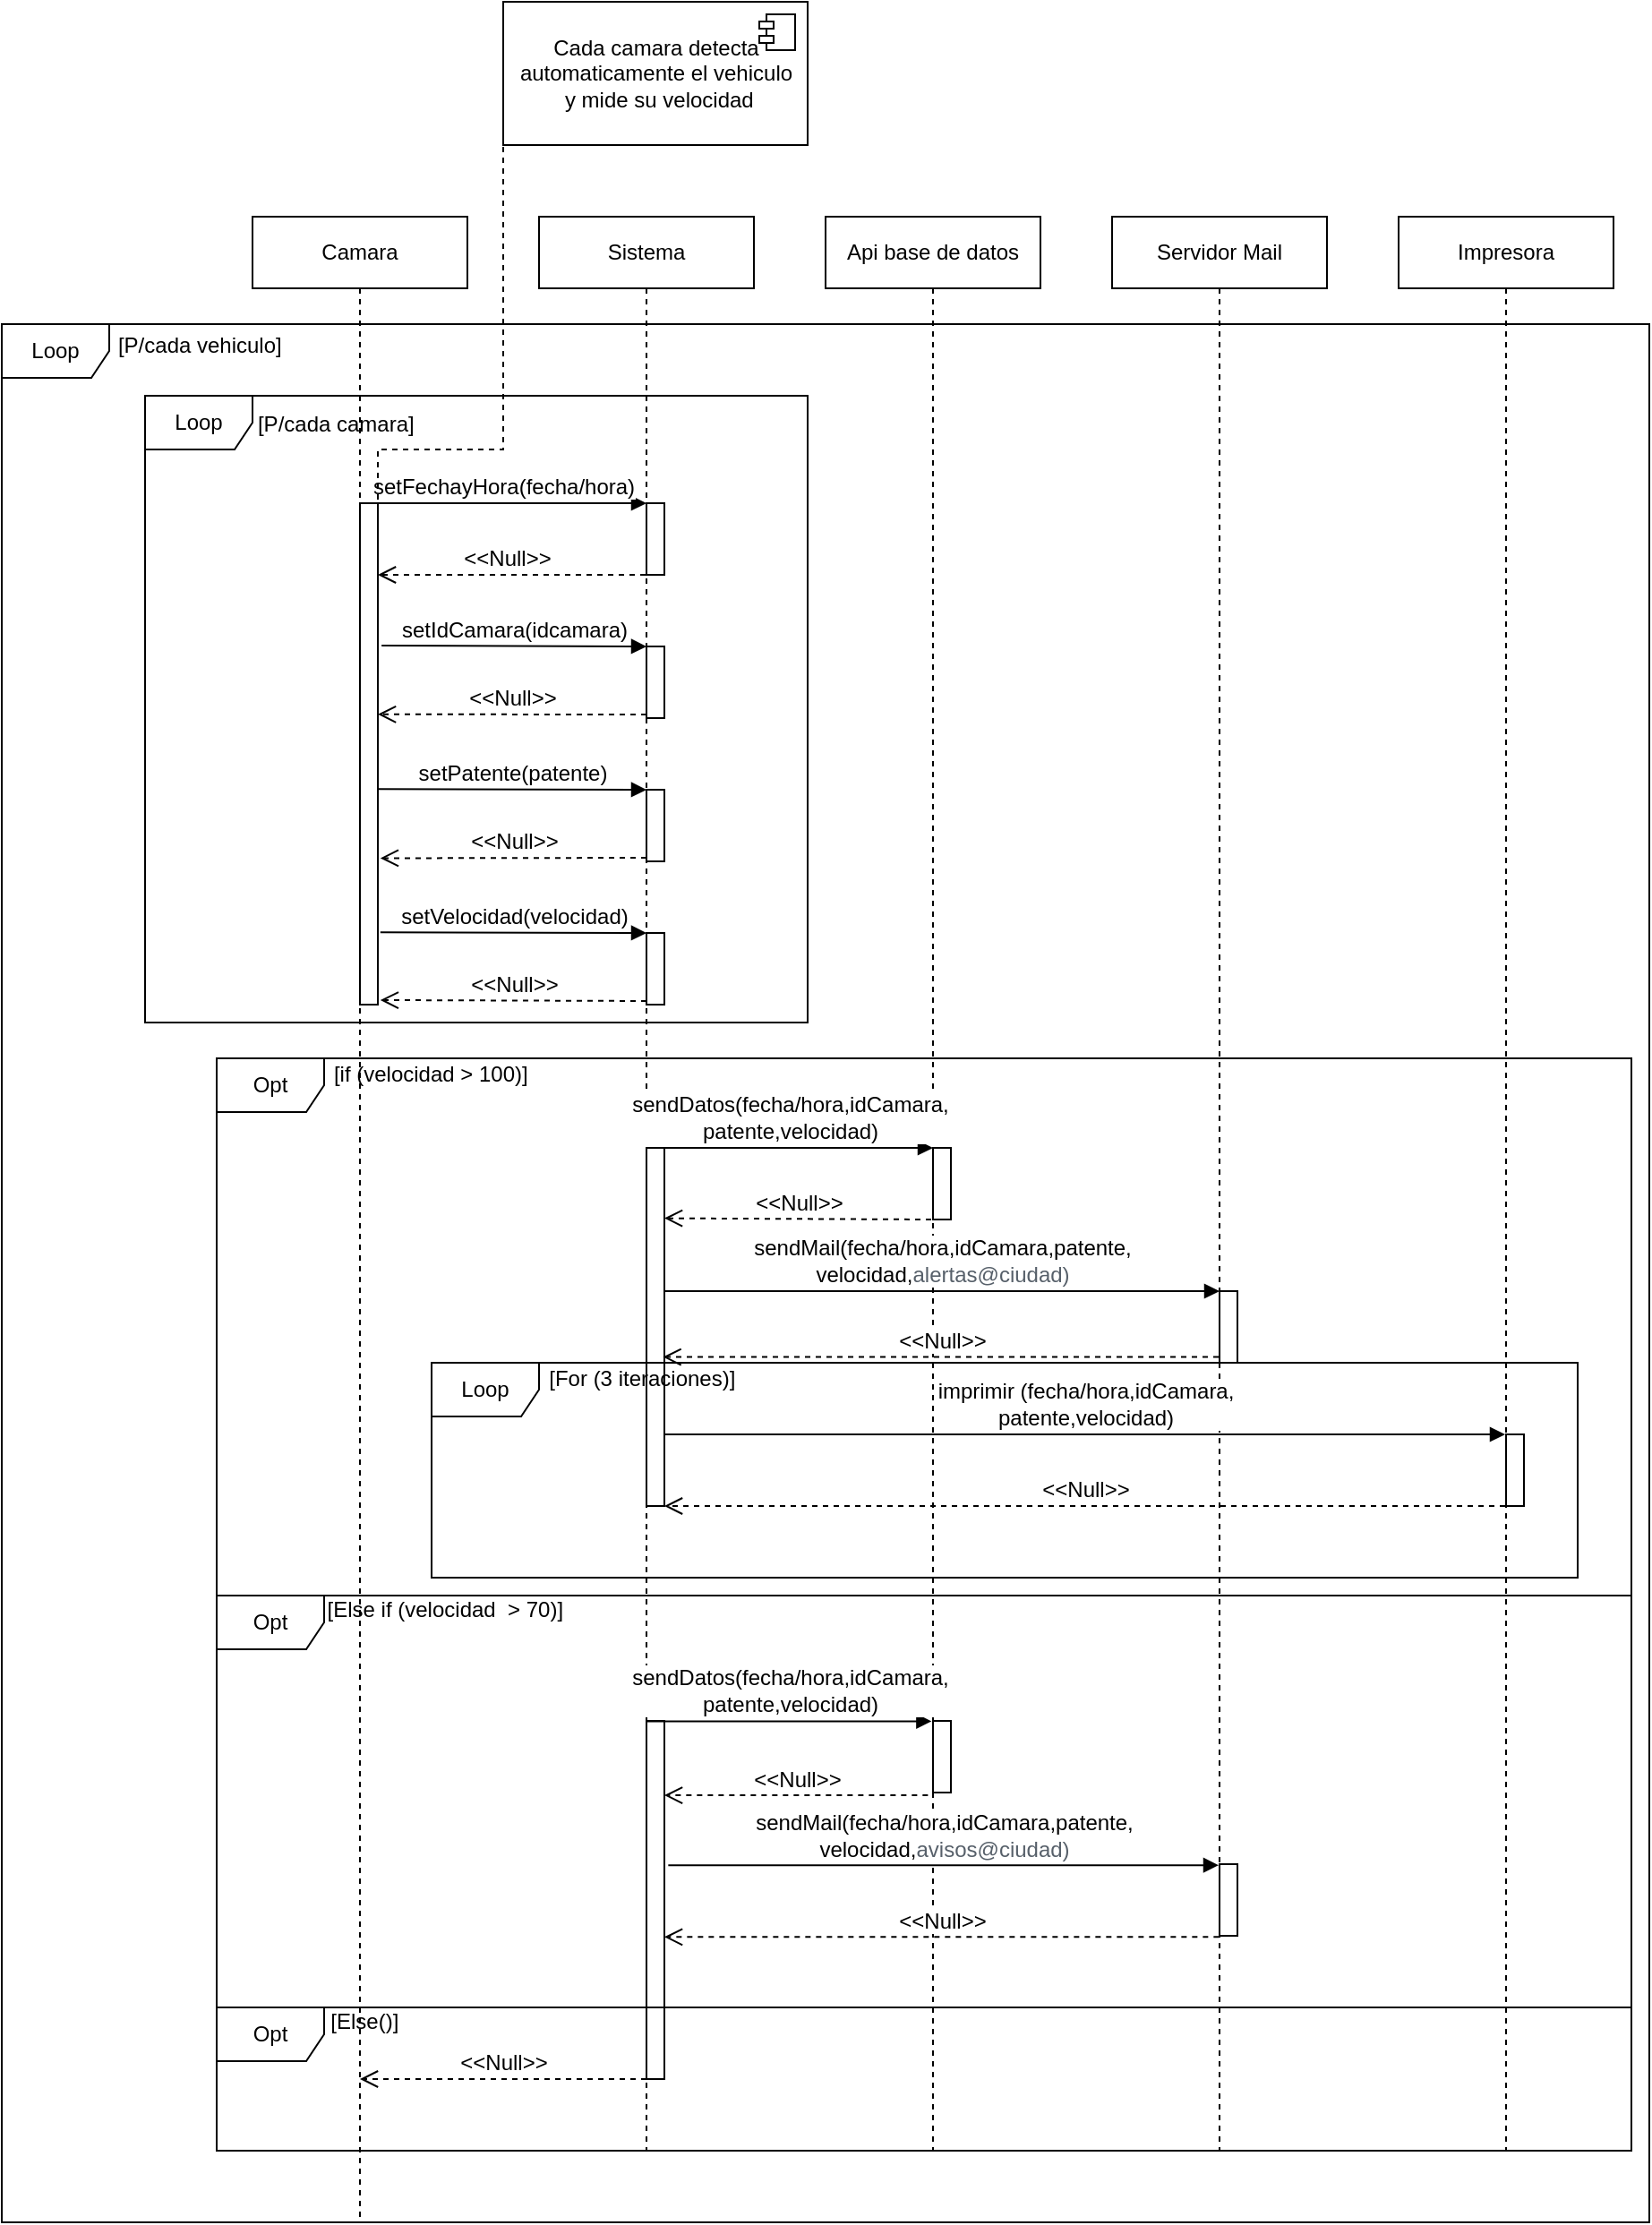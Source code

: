<mxfile version="20.5.1" type="device"><diagram id="y-66_ImeQu9oK-cZ_WoU" name="Página-1"><mxGraphModel dx="2012" dy="1831" grid="1" gridSize="10" guides="1" tooltips="1" connect="1" arrows="1" fold="1" page="1" pageScale="1" pageWidth="827" pageHeight="1169" math="0" shadow="0"><root><mxCell id="0"/><mxCell id="1" parent="0"/><mxCell id="oXnmx4VzTs4B_nstwqR2-78" value="Loop" style="shape=umlFrame;whiteSpace=wrap;html=1;fontFamily=Helvetica;fontSize=12;" vertex="1" parent="1"><mxGeometry x="-120" y="140" width="920" height="1060" as="geometry"/></mxCell><mxCell id="oXnmx4VzTs4B_nstwqR2-66" value="" style="html=1;points=[];perimeter=orthogonalPerimeter;fontFamily=Helvetica;fontSize=12;" vertex="1" parent="1"><mxGeometry x="240" y="920" width="10" height="200" as="geometry"/></mxCell><mxCell id="oXnmx4VzTs4B_nstwqR2-42" value="Loop" style="shape=umlFrame;whiteSpace=wrap;html=1;fontSize=12;" vertex="1" parent="1"><mxGeometry x="-40" y="180" width="370" height="350" as="geometry"/></mxCell><mxCell id="AMCT4g8INcKYV2SJDhVp-4" value="Sistema" style="shape=umlLifeline;perimeter=lifelinePerimeter;whiteSpace=wrap;html=1;container=0;collapsible=0;recursiveResize=0;outlineConnect=0;size=40;" parent="1" vertex="1"><mxGeometry x="180" y="80" width="120" height="1080" as="geometry"/></mxCell><mxCell id="oXnmx4VzTs4B_nstwqR2-1" value="Servidor Mail" style="shape=umlLifeline;perimeter=lifelinePerimeter;whiteSpace=wrap;html=1;container=1;collapsible=0;recursiveResize=0;outlineConnect=0;" vertex="1" parent="1"><mxGeometry x="500" y="80" width="120" height="1080" as="geometry"/></mxCell><mxCell id="oXnmx4VzTs4B_nstwqR2-54" value="" style="html=1;points=[];perimeter=orthogonalPerimeter;fontSize=12;" vertex="1" parent="oXnmx4VzTs4B_nstwqR2-1"><mxGeometry x="60" y="600" width="10" height="40" as="geometry"/></mxCell><mxCell id="oXnmx4VzTs4B_nstwqR2-68" value="" style="html=1;points=[];perimeter=orthogonalPerimeter;fontFamily=Helvetica;fontSize=12;" vertex="1" parent="oXnmx4VzTs4B_nstwqR2-1"><mxGeometry x="60" y="920" width="10" height="40" as="geometry"/></mxCell><mxCell id="oXnmx4VzTs4B_nstwqR2-2" value="Impresora" style="shape=umlLifeline;perimeter=lifelinePerimeter;whiteSpace=wrap;html=1;container=1;collapsible=0;recursiveResize=0;outlineConnect=0;" vertex="1" parent="1"><mxGeometry x="660" y="80" width="120" height="1080" as="geometry"/></mxCell><mxCell id="oXnmx4VzTs4B_nstwqR2-57" value="" style="html=1;points=[];perimeter=orthogonalPerimeter;fontFamily=Helvetica;fontSize=12;" vertex="1" parent="oXnmx4VzTs4B_nstwqR2-2"><mxGeometry x="60" y="680" width="10" height="40" as="geometry"/></mxCell><mxCell id="oXnmx4VzTs4B_nstwqR2-3" value="Api base de datos" style="shape=umlLifeline;perimeter=lifelinePerimeter;whiteSpace=wrap;html=1;container=1;collapsible=0;recursiveResize=0;outlineConnect=0;" vertex="1" parent="1"><mxGeometry x="340" y="80" width="120" height="1080" as="geometry"/></mxCell><mxCell id="oXnmx4VzTs4B_nstwqR2-67" value="" style="html=1;points=[];perimeter=orthogonalPerimeter;fontFamily=Helvetica;fontSize=12;" vertex="1" parent="oXnmx4VzTs4B_nstwqR2-3"><mxGeometry x="60" y="840" width="10" height="40" as="geometry"/></mxCell><mxCell id="oXnmx4VzTs4B_nstwqR2-5" value="&lt;font style=&quot;font-size: 12px;&quot;&gt;setFechayHora(fecha/hora)&lt;br&gt;&lt;/font&gt;" style="html=1;verticalAlign=bottom;endArrow=block;entryX=0;entryY=0;rounded=0;" edge="1" target="oXnmx4VzTs4B_nstwqR2-4" parent="1" source="AMCT4g8INcKYV2SJDhVp-3"><mxGeometry relative="1" as="geometry"><mxPoint x="170" y="300" as="sourcePoint"/></mxGeometry></mxCell><mxCell id="oXnmx4VzTs4B_nstwqR2-6" value="&lt;font style=&quot;font-size: 12px;&quot;&gt;&amp;lt;&amp;lt;Null&amp;gt;&amp;gt;&lt;/font&gt;" style="html=1;verticalAlign=bottom;endArrow=open;dashed=1;endSize=8;rounded=0;" edge="1" source="AMCT4g8INcKYV2SJDhVp-4" parent="1"><mxGeometry x="0.035" relative="1" as="geometry"><mxPoint x="90" y="280" as="targetPoint"/><Array as="points"><mxPoint x="220" y="280"/><mxPoint x="180" y="280"/></Array><mxPoint as="offset"/></mxGeometry></mxCell><mxCell id="oXnmx4VzTs4B_nstwqR2-24" value="&amp;lt;&amp;lt;Null&amp;gt;&amp;gt;" style="html=1;verticalAlign=bottom;endArrow=open;dashed=1;endSize=8;exitX=0;exitY=0.95;rounded=0;fontSize=12;entryX=1;entryY=0.421;entryDx=0;entryDy=0;entryPerimeter=0;" edge="1" source="oXnmx4VzTs4B_nstwqR2-22" parent="1" target="AMCT4g8INcKYV2SJDhVp-5"><mxGeometry relative="1" as="geometry"><mxPoint x="110" y="358" as="targetPoint"/></mxGeometry></mxCell><mxCell id="oXnmx4VzTs4B_nstwqR2-23" value="setIdCamara(idcamara)" style="html=1;verticalAlign=bottom;endArrow=block;entryX=0;entryY=0;rounded=0;fontSize=12;exitX=1.21;exitY=0.284;exitDx=0;exitDy=0;exitPerimeter=0;" edge="1" target="oXnmx4VzTs4B_nstwqR2-22" parent="1" source="AMCT4g8INcKYV2SJDhVp-5"><mxGeometry relative="1" as="geometry"><mxPoint x="110" y="320" as="sourcePoint"/></mxGeometry></mxCell><mxCell id="oXnmx4VzTs4B_nstwqR2-31" value="setPatente(patente)" style="html=1;verticalAlign=bottom;endArrow=block;entryX=0;entryY=0;rounded=0;fontSize=12;exitX=0.934;exitY=0.57;exitDx=0;exitDy=0;exitPerimeter=0;" edge="1" target="oXnmx4VzTs4B_nstwqR2-30" parent="1" source="AMCT4g8INcKYV2SJDhVp-5"><mxGeometry relative="1" as="geometry"><mxPoint x="120" y="400" as="sourcePoint"/></mxGeometry></mxCell><mxCell id="oXnmx4VzTs4B_nstwqR2-32" value="&amp;lt;&amp;lt;Null&amp;gt;&amp;gt;" style="html=1;verticalAlign=bottom;endArrow=open;dashed=1;endSize=8;exitX=0;exitY=0.95;rounded=0;fontSize=12;entryX=1.141;entryY=0.708;entryDx=0;entryDy=0;entryPerimeter=0;" edge="1" source="oXnmx4VzTs4B_nstwqR2-30" parent="1" target="AMCT4g8INcKYV2SJDhVp-5"><mxGeometry relative="1" as="geometry"><mxPoint x="110" y="438" as="targetPoint"/></mxGeometry></mxCell><mxCell id="oXnmx4VzTs4B_nstwqR2-36" value="&amp;lt;&amp;lt;Null&amp;gt;&amp;gt;" style="html=1;verticalAlign=bottom;endArrow=open;dashed=1;endSize=8;exitX=0;exitY=0.95;rounded=0;fontSize=12;entryX=1.141;entryY=0.991;entryDx=0;entryDy=0;entryPerimeter=0;" edge="1" source="oXnmx4VzTs4B_nstwqR2-34" parent="1" target="AMCT4g8INcKYV2SJDhVp-5"><mxGeometry relative="1" as="geometry"><mxPoint x="100" y="520" as="targetPoint"/></mxGeometry></mxCell><mxCell id="oXnmx4VzTs4B_nstwqR2-35" value="setVelocidad(velocidad)" style="html=1;verticalAlign=bottom;endArrow=block;entryX=0;entryY=0;rounded=0;fontSize=12;exitX=1.141;exitY=0.856;exitDx=0;exitDy=0;exitPerimeter=0;" edge="1" target="oXnmx4VzTs4B_nstwqR2-34" parent="1" source="AMCT4g8INcKYV2SJDhVp-5"><mxGeometry relative="1" as="geometry"><mxPoint x="120" y="480" as="sourcePoint"/></mxGeometry></mxCell><mxCell id="oXnmx4VzTs4B_nstwqR2-38" value="Cada camara detecta &lt;br&gt;automaticamente el vehiculo&lt;br&gt;&amp;nbsp;y mide su velocidad" style="html=1;dropTarget=0;fontSize=12;" vertex="1" parent="1"><mxGeometry x="160" y="-40" width="170" height="80" as="geometry"/></mxCell><mxCell id="oXnmx4VzTs4B_nstwqR2-39" value="" style="shape=module;jettyWidth=8;jettyHeight=4;fontSize=12;" vertex="1" parent="oXnmx4VzTs4B_nstwqR2-38"><mxGeometry x="1" width="20" height="20" relative="1" as="geometry"><mxPoint x="-27" y="7" as="offset"/></mxGeometry></mxCell><mxCell id="oXnmx4VzTs4B_nstwqR2-41" value="" style="endArrow=none;dashed=1;html=1;rounded=0;fontSize=12;entryX=0;entryY=1;entryDx=0;entryDy=0;" edge="1" parent="1" target="oXnmx4VzTs4B_nstwqR2-38"><mxGeometry width="50" height="50" relative="1" as="geometry"><mxPoint x="90" y="250" as="sourcePoint"/><mxPoint x="440" y="290" as="targetPoint"/><Array as="points"><mxPoint x="90" y="210"/><mxPoint x="160" y="210"/></Array></mxGeometry></mxCell><mxCell id="AMCT4g8INcKYV2SJDhVp-3" value="Camara" style="shape=umlLifeline;perimeter=lifelinePerimeter;whiteSpace=wrap;html=1;container=0;collapsible=0;recursiveResize=0;outlineConnect=0;size=40;" parent="1" vertex="1"><mxGeometry x="20" y="80" width="120" height="1120" as="geometry"/></mxCell><mxCell id="AMCT4g8INcKYV2SJDhVp-5" value="" style="html=1;points=[];perimeter=orthogonalPerimeter;" parent="1" vertex="1"><mxGeometry x="80" y="240" width="10" height="280" as="geometry"/></mxCell><mxCell id="oXnmx4VzTs4B_nstwqR2-4" value="" style="html=1;points=[];perimeter=orthogonalPerimeter;" vertex="1" parent="1"><mxGeometry x="240" y="240" width="10" height="40" as="geometry"/></mxCell><mxCell id="oXnmx4VzTs4B_nstwqR2-22" value="" style="html=1;points=[];perimeter=orthogonalPerimeter;fontSize=12;" vertex="1" parent="1"><mxGeometry x="240" y="320" width="10" height="40" as="geometry"/></mxCell><mxCell id="oXnmx4VzTs4B_nstwqR2-30" value="" style="html=1;points=[];perimeter=orthogonalPerimeter;fontSize=12;" vertex="1" parent="1"><mxGeometry x="240" y="400" width="10" height="40" as="geometry"/></mxCell><mxCell id="oXnmx4VzTs4B_nstwqR2-34" value="" style="html=1;points=[];perimeter=orthogonalPerimeter;fontSize=12;" vertex="1" parent="1"><mxGeometry x="240" y="480" width="10" height="40" as="geometry"/></mxCell><mxCell id="oXnmx4VzTs4B_nstwqR2-48" value=" [P/cada camara]" style="text;align=center;fontStyle=0;verticalAlign=middle;spacingLeft=3;spacingRight=3;strokeColor=none;rotatable=0;points=[[0,0.5],[1,0.5]];portConstraint=eastwest;fontSize=12;" vertex="1" parent="1"><mxGeometry x="20" y="180" width="90" height="30" as="geometry"/></mxCell><mxCell id="oXnmx4VzTs4B_nstwqR2-49" value="" style="html=1;points=[];perimeter=orthogonalPerimeter;fontSize=12;" vertex="1" parent="1"><mxGeometry x="240" y="600" width="10" height="200" as="geometry"/></mxCell><mxCell id="oXnmx4VzTs4B_nstwqR2-50" value="" style="html=1;points=[];perimeter=orthogonalPerimeter;fontSize=12;" vertex="1" parent="1"><mxGeometry x="400" y="600" width="10" height="40" as="geometry"/></mxCell><mxCell id="oXnmx4VzTs4B_nstwqR2-51" value="sendDatos(fecha/hora,idCamara,&lt;br&gt;patente,velocidad)" style="html=1;verticalAlign=bottom;endArrow=block;rounded=0;fontSize=12;entryX=0;entryY=0;entryDx=0;entryDy=0;entryPerimeter=0;exitX=0;exitY=0;exitDx=0;exitDy=0;exitPerimeter=0;" edge="1" parent="1" source="oXnmx4VzTs4B_nstwqR2-49" target="oXnmx4VzTs4B_nstwqR2-50"><mxGeometry width="80" relative="1" as="geometry"><mxPoint x="240" y="560" as="sourcePoint"/><mxPoint x="320" y="560" as="targetPoint"/></mxGeometry></mxCell><mxCell id="oXnmx4VzTs4B_nstwqR2-53" value="&amp;lt;&amp;lt;Null&amp;gt;&amp;gt;" style="html=1;verticalAlign=bottom;endArrow=open;dashed=1;endSize=8;rounded=0;fontSize=12;" edge="1" parent="1"><mxGeometry relative="1" as="geometry"><mxPoint x="399" y="640" as="sourcePoint"/><mxPoint x="250" y="639.31" as="targetPoint"/></mxGeometry></mxCell><mxCell id="oXnmx4VzTs4B_nstwqR2-55" value="sendMail(fecha/hora,idCamara,patente,&lt;br&gt;velocidad,&lt;span style=&quot;color: rgb(87, 96, 106); text-align: left;&quot;&gt;&lt;font style=&quot;font-size: 12px;&quot;&gt;alertas@ciudad)&lt;/font&gt;&lt;/span&gt;" style="html=1;verticalAlign=bottom;endArrow=block;rounded=0;fontSize=12;" edge="1" parent="1"><mxGeometry width="80" relative="1" as="geometry"><mxPoint x="250" y="680" as="sourcePoint"/><mxPoint x="560" y="680" as="targetPoint"/></mxGeometry></mxCell><mxCell id="oXnmx4VzTs4B_nstwqR2-56" value="&amp;lt;&amp;lt;Null&amp;gt;&amp;gt;" style="html=1;verticalAlign=bottom;endArrow=open;dashed=1;endSize=8;rounded=0;fontSize=12;entryX=0.924;entryY=0.584;entryDx=0;entryDy=0;entryPerimeter=0;" edge="1" parent="1" source="oXnmx4VzTs4B_nstwqR2-1" target="oXnmx4VzTs4B_nstwqR2-49"><mxGeometry relative="1" as="geometry"><mxPoint x="410" y="710" as="sourcePoint"/><mxPoint x="320" y="720" as="targetPoint"/></mxGeometry></mxCell><mxCell id="oXnmx4VzTs4B_nstwqR2-58" value="imprimir (fecha/hora,idCamara,&lt;br&gt;patente,velocidad)" style="html=1;verticalAlign=bottom;endArrow=block;rounded=0;fontFamily=Helvetica;fontSize=12;" edge="1" parent="1" target="oXnmx4VzTs4B_nstwqR2-2"><mxGeometry width="80" relative="1" as="geometry"><mxPoint x="250" y="760" as="sourcePoint"/><mxPoint x="410" y="720" as="targetPoint"/></mxGeometry></mxCell><mxCell id="oXnmx4VzTs4B_nstwqR2-59" value="&amp;lt;&amp;lt;Null&amp;gt;&amp;gt;" style="html=1;verticalAlign=bottom;endArrow=open;dashed=1;endSize=8;rounded=0;fontFamily=Helvetica;fontSize=12;" edge="1" parent="1" source="oXnmx4VzTs4B_nstwqR2-2"><mxGeometry relative="1" as="geometry"><mxPoint x="410" y="720" as="sourcePoint"/><mxPoint x="250" y="800" as="targetPoint"/></mxGeometry></mxCell><mxCell id="oXnmx4VzTs4B_nstwqR2-62" value=" [For (3 iteraciones)]" style="text;align=center;fontStyle=0;verticalAlign=middle;spacingLeft=3;spacingRight=3;strokeColor=none;rotatable=0;points=[[0,0.5],[1,0.5]];portConstraint=eastwest;fontSize=12;" vertex="1" parent="1"><mxGeometry x="191" y="713" width="90" height="30" as="geometry"/></mxCell><mxCell id="oXnmx4VzTs4B_nstwqR2-64" value=" [if (velocidad &gt; 100)]" style="text;align=center;fontStyle=0;verticalAlign=middle;spacingLeft=3;spacingRight=3;strokeColor=none;rotatable=0;points=[[0,0.5],[1,0.5]];portConstraint=eastwest;fontSize=12;" vertex="1" parent="1"><mxGeometry x="73" y="543" width="90" height="30" as="geometry"/></mxCell><mxCell id="oXnmx4VzTs4B_nstwqR2-69" value="sendDatos(fecha/hora,idCamara,&lt;br&gt;patente,velocidad)" style="html=1;verticalAlign=bottom;endArrow=block;rounded=0;fontFamily=Helvetica;fontSize=12;entryX=-0.08;entryY=0.005;entryDx=0;entryDy=0;entryPerimeter=0;" edge="1" parent="1" source="AMCT4g8INcKYV2SJDhVp-4" target="oXnmx4VzTs4B_nstwqR2-67"><mxGeometry width="80" relative="1" as="geometry"><mxPoint x="310" y="880" as="sourcePoint"/><mxPoint x="370" y="880" as="targetPoint"/></mxGeometry></mxCell><mxCell id="oXnmx4VzTs4B_nstwqR2-70" value=" [Else if (velocidad  &gt; 70)]" style="text;align=center;fontStyle=0;verticalAlign=middle;spacingLeft=3;spacingRight=3;strokeColor=none;rotatable=0;points=[[0,0.5],[1,0.5]];portConstraint=eastwest;fontSize=12;" vertex="1" parent="1"><mxGeometry x="81" y="842" width="90" height="30" as="geometry"/></mxCell><mxCell id="oXnmx4VzTs4B_nstwqR2-71" value="&amp;lt;&amp;lt;Null&amp;gt;&amp;gt;" style="html=1;verticalAlign=bottom;endArrow=open;dashed=1;endSize=8;rounded=0;fontFamily=Helvetica;fontSize=12;exitX=-0.283;exitY=1.038;exitDx=0;exitDy=0;exitPerimeter=0;" edge="1" parent="1" source="oXnmx4VzTs4B_nstwqR2-67" target="oXnmx4VzTs4B_nstwqR2-66"><mxGeometry relative="1" as="geometry"><mxPoint x="410" y="870" as="sourcePoint"/><mxPoint x="330" y="870" as="targetPoint"/></mxGeometry></mxCell><mxCell id="oXnmx4VzTs4B_nstwqR2-72" value="sendMail(fecha/hora,idCamara,patente,&lt;br&gt;velocidad,&lt;span style=&quot;color: rgb(87, 96, 106); text-align: left;&quot;&gt;avisos@ciudad)&lt;/span&gt;" style="html=1;verticalAlign=bottom;endArrow=block;rounded=0;fontFamily=Helvetica;fontSize=12;exitX=1.217;exitY=0.403;exitDx=0;exitDy=0;exitPerimeter=0;" edge="1" parent="1" source="oXnmx4VzTs4B_nstwqR2-66" target="oXnmx4VzTs4B_nstwqR2-1"><mxGeometry width="80" relative="1" as="geometry"><mxPoint x="330" y="870" as="sourcePoint"/><mxPoint x="410" y="870" as="targetPoint"/></mxGeometry></mxCell><mxCell id="oXnmx4VzTs4B_nstwqR2-73" value="&amp;lt;&amp;lt;Null&amp;gt;&amp;gt;" style="html=1;verticalAlign=bottom;endArrow=open;dashed=1;endSize=8;rounded=0;fontFamily=Helvetica;fontSize=12;exitX=-0.033;exitY=1.017;exitDx=0;exitDy=0;exitPerimeter=0;" edge="1" parent="1" source="oXnmx4VzTs4B_nstwqR2-68" target="oXnmx4VzTs4B_nstwqR2-66"><mxGeometry relative="1" as="geometry"><mxPoint x="410" y="870" as="sourcePoint"/><mxPoint x="330" y="870" as="targetPoint"/></mxGeometry></mxCell><mxCell id="oXnmx4VzTs4B_nstwqR2-75" value=" [Else()]" style="text;align=center;fontStyle=0;verticalAlign=middle;spacingLeft=3;spacingRight=3;strokeColor=none;rotatable=0;points=[[0,0.5],[1,0.5]];portConstraint=eastwest;fontSize=12;" vertex="1" parent="1"><mxGeometry x="36" y="1072" width="90" height="30" as="geometry"/></mxCell><mxCell id="oXnmx4VzTs4B_nstwqR2-76" value="&amp;lt;&amp;lt;Null&amp;gt;&amp;gt;" style="html=1;verticalAlign=bottom;endArrow=open;dashed=1;endSize=8;rounded=0;fontFamily=Helvetica;fontSize=12;" edge="1" parent="1"><mxGeometry relative="1" as="geometry"><mxPoint x="240" y="1120" as="sourcePoint"/><mxPoint x="80" y="1120" as="targetPoint"/></mxGeometry></mxCell><mxCell id="oXnmx4VzTs4B_nstwqR2-74" value="Opt" style="shape=umlFrame;whiteSpace=wrap;html=1;fontFamily=Helvetica;fontSize=12;" vertex="1" parent="1"><mxGeometry y="1080" width="790" height="80" as="geometry"/></mxCell><mxCell id="oXnmx4VzTs4B_nstwqR2-65" value="Opt" style="shape=umlFrame;whiteSpace=wrap;html=1;fontFamily=Helvetica;fontSize=12;" vertex="1" parent="1"><mxGeometry y="850" width="790" height="230" as="geometry"/></mxCell><mxCell id="oXnmx4VzTs4B_nstwqR2-60" value="Loop" style="shape=umlFrame;whiteSpace=wrap;html=1;fontFamily=Helvetica;fontSize=12;" vertex="1" parent="1"><mxGeometry x="120" y="720" width="640" height="120" as="geometry"/></mxCell><mxCell id="oXnmx4VzTs4B_nstwqR2-63" value="Opt" style="shape=umlFrame;whiteSpace=wrap;html=1;fontFamily=Helvetica;fontSize=12;" vertex="1" parent="1"><mxGeometry y="550" width="790" height="300" as="geometry"/></mxCell><mxCell id="oXnmx4VzTs4B_nstwqR2-79" value=" [P/cada vehiculo]" style="text;align=center;fontStyle=0;verticalAlign=middle;spacingLeft=3;spacingRight=3;strokeColor=none;rotatable=0;points=[[0,0.5],[1,0.5]];portConstraint=eastwest;fontSize=12;" vertex="1" parent="1"><mxGeometry x="-56" y="136" width="90" height="30" as="geometry"/></mxCell></root></mxGraphModel></diagram></mxfile>